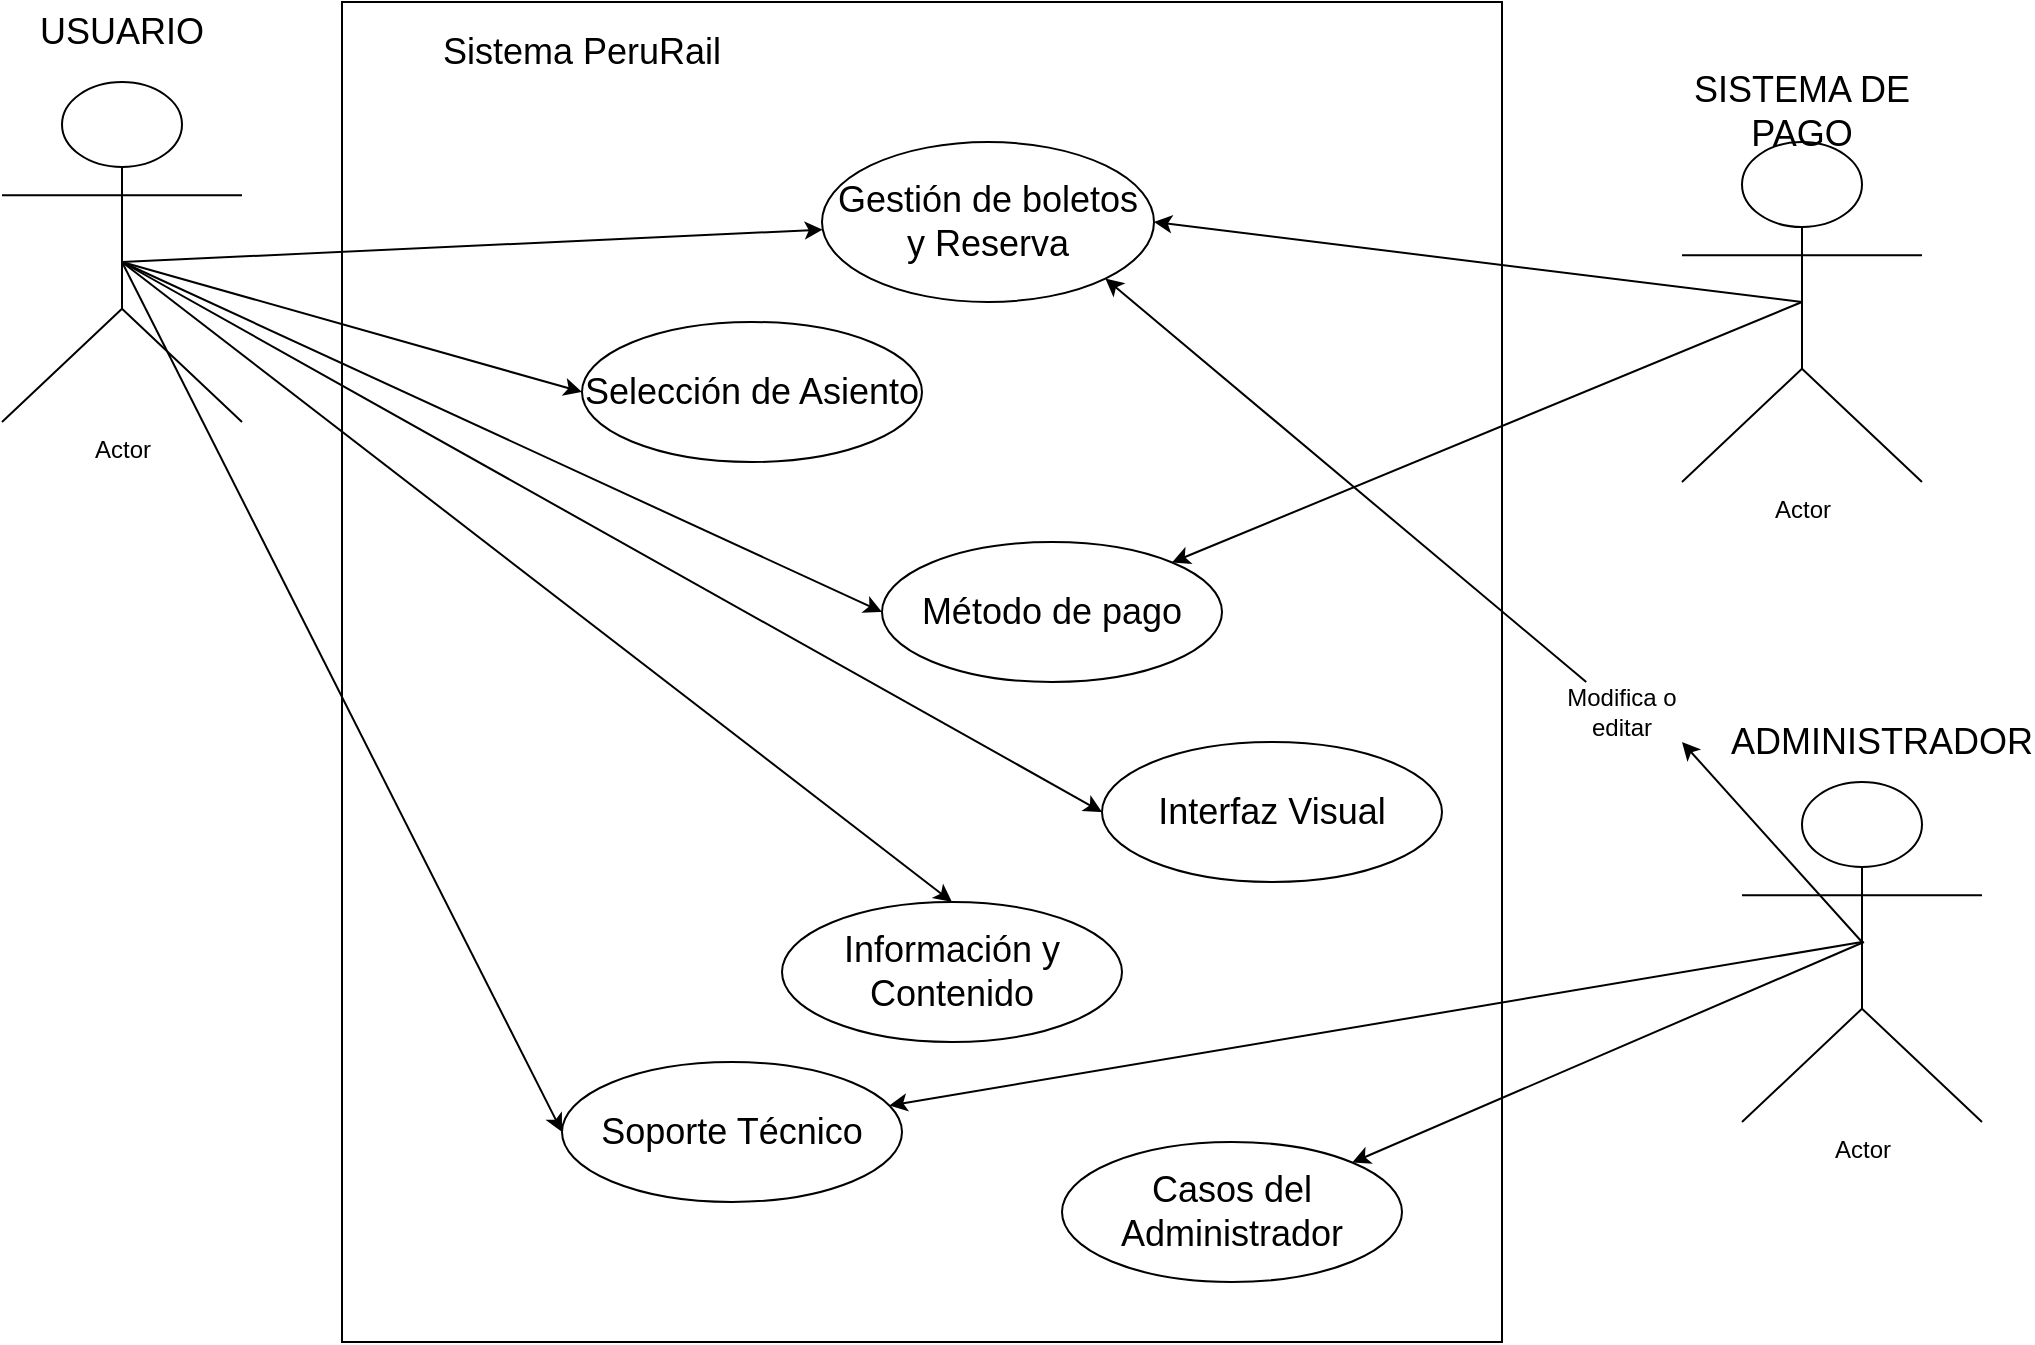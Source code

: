 <mxfile version="26.2.14">
  <diagram name="Página-1" id="PM6Nu7noYMHaJpYSSAjI">
    <mxGraphModel dx="1426" dy="777" grid="1" gridSize="10" guides="1" tooltips="1" connect="1" arrows="1" fold="1" page="1" pageScale="1" pageWidth="827" pageHeight="1169" math="0" shadow="0">
      <root>
        <object label="" id="0">
          <mxCell />
        </object>
        <mxCell id="1" parent="0" />
        <mxCell id="TC1D73VwZfqgDRdJC2S0-26" value="" style="rounded=0;whiteSpace=wrap;html=1;" parent="1" vertex="1">
          <mxGeometry x="240" y="70" width="580" height="670" as="geometry" />
        </mxCell>
        <mxCell id="TC1D73VwZfqgDRdJC2S0-27" value="&lt;font style=&quot;font-size: 18px;&quot;&gt;Gestión de boletos y Reserva&lt;/font&gt;" style="ellipse;whiteSpace=wrap;html=1;" parent="1" vertex="1">
          <mxGeometry x="480" y="140" width="166" height="80" as="geometry" />
        </mxCell>
        <mxCell id="TC1D73VwZfqgDRdJC2S0-28" value="&lt;font style=&quot;font-size: 18px;&quot;&gt;Método de pago&lt;/font&gt;" style="ellipse;whiteSpace=wrap;html=1;" parent="1" vertex="1">
          <mxGeometry x="510" y="340" width="170" height="70" as="geometry" />
        </mxCell>
        <mxCell id="TC1D73VwZfqgDRdJC2S0-29" value="&lt;font style=&quot;font-size: 18px;&quot;&gt;Selección de Asiento&lt;/font&gt;" style="ellipse;whiteSpace=wrap;html=1;" parent="1" vertex="1">
          <mxGeometry x="360" y="230" width="170" height="70" as="geometry" />
        </mxCell>
        <mxCell id="TC1D73VwZfqgDRdJC2S0-30" value="&lt;font style=&quot;font-size: 18px;&quot;&gt;Información y Contenido&lt;/font&gt;" style="ellipse;whiteSpace=wrap;html=1;" parent="1" vertex="1">
          <mxGeometry x="460" y="520" width="170" height="70" as="geometry" />
        </mxCell>
        <mxCell id="TC1D73VwZfqgDRdJC2S0-32" value="&lt;font style=&quot;font-size: 18px;&quot;&gt;Soporte Técnico&lt;/font&gt;" style="ellipse;whiteSpace=wrap;html=1;" parent="1" vertex="1">
          <mxGeometry x="350" y="600" width="170" height="70" as="geometry" />
        </mxCell>
        <mxCell id="TC1D73VwZfqgDRdJC2S0-33" value="&lt;font style=&quot;font-size: 18px;&quot;&gt;Interfaz Visual&lt;/font&gt;" style="ellipse;whiteSpace=wrap;html=1;" parent="1" vertex="1">
          <mxGeometry x="620" y="440" width="170" height="70" as="geometry" />
        </mxCell>
        <mxCell id="TC1D73VwZfqgDRdJC2S0-34" value="&lt;font style=&quot;font-size: 18px;&quot;&gt;Casos del Administrador&lt;/font&gt;" style="ellipse;whiteSpace=wrap;html=1;" parent="1" vertex="1">
          <mxGeometry x="600" y="640" width="170" height="70" as="geometry" />
        </mxCell>
        <mxCell id="TC1D73VwZfqgDRdJC2S0-35" value="Actor" style="shape=umlActor;verticalLabelPosition=bottom;verticalAlign=top;html=1;outlineConnect=0;" parent="1" vertex="1">
          <mxGeometry x="910" y="140" width="120" height="170" as="geometry" />
        </mxCell>
        <object label="Actor" id="TC1D73VwZfqgDRdJC2S0-36">
          <mxCell style="shape=umlActor;verticalLabelPosition=bottom;verticalAlign=top;html=1;outlineConnect=0;" parent="1" vertex="1">
            <mxGeometry x="70" y="110" width="120" height="170" as="geometry" />
          </mxCell>
        </object>
        <mxCell id="TC1D73VwZfqgDRdJC2S0-37" value="Actor" style="shape=umlActor;verticalLabelPosition=bottom;verticalAlign=top;html=1;outlineConnect=0;" parent="1" vertex="1">
          <mxGeometry x="940" y="460" width="120" height="170" as="geometry" />
        </mxCell>
        <mxCell id="TC1D73VwZfqgDRdJC2S0-41" value="&lt;font style=&quot;font-size: 18px;&quot;&gt;USUARIO&lt;/font&gt;" style="text;html=1;align=center;verticalAlign=middle;whiteSpace=wrap;rounded=0;" parent="1" vertex="1">
          <mxGeometry x="100" y="70" width="60" height="30" as="geometry" />
        </mxCell>
        <mxCell id="TC1D73VwZfqgDRdJC2S0-42" value="&lt;font style=&quot;font-size: 18px;&quot;&gt;ADMINISTRADOR&lt;/font&gt;" style="text;html=1;align=center;verticalAlign=middle;whiteSpace=wrap;rounded=0;" parent="1" vertex="1">
          <mxGeometry x="970" y="420" width="80" height="40" as="geometry" />
        </mxCell>
        <mxCell id="TC1D73VwZfqgDRdJC2S0-43" value="&lt;font style=&quot;font-size: 18px;&quot;&gt;SISTEMA DE PAGO&lt;/font&gt;" style="text;html=1;align=center;verticalAlign=middle;whiteSpace=wrap;rounded=0;" parent="1" vertex="1">
          <mxGeometry x="910" y="110" width="120" height="30" as="geometry" />
        </mxCell>
        <mxCell id="TC1D73VwZfqgDRdJC2S0-45" value="&lt;font style=&quot;font-size: 18px;&quot;&gt;Sistema PeruRail&lt;/font&gt;" style="text;html=1;align=center;verticalAlign=middle;whiteSpace=wrap;rounded=0;" parent="1" vertex="1">
          <mxGeometry x="260" y="80" width="200" height="30" as="geometry" />
        </mxCell>
        <mxCell id="TC1D73VwZfqgDRdJC2S0-48" value="" style="endArrow=classic;html=1;rounded=0;" parent="1" target="TC1D73VwZfqgDRdJC2S0-27" edge="1">
          <mxGeometry width="50" height="50" relative="1" as="geometry">
            <mxPoint x="130" y="200" as="sourcePoint" />
            <mxPoint x="180" y="150" as="targetPoint" />
            <Array as="points" />
          </mxGeometry>
        </mxCell>
        <mxCell id="TC1D73VwZfqgDRdJC2S0-49" value="" style="endArrow=classic;html=1;rounded=0;entryX=0;entryY=0.5;entryDx=0;entryDy=0;" parent="1" target="TC1D73VwZfqgDRdJC2S0-29" edge="1">
          <mxGeometry width="50" height="50" relative="1" as="geometry">
            <mxPoint x="130" y="200" as="sourcePoint" />
            <mxPoint x="502" y="170" as="targetPoint" />
            <Array as="points" />
          </mxGeometry>
        </mxCell>
        <mxCell id="TC1D73VwZfqgDRdJC2S0-50" value="" style="endArrow=classic;html=1;rounded=0;entryX=0;entryY=0.5;entryDx=0;entryDy=0;" parent="1" target="TC1D73VwZfqgDRdJC2S0-28" edge="1">
          <mxGeometry width="50" height="50" relative="1" as="geometry">
            <mxPoint x="130" y="200" as="sourcePoint" />
            <mxPoint x="370" y="275" as="targetPoint" />
            <Array as="points" />
          </mxGeometry>
        </mxCell>
        <mxCell id="TC1D73VwZfqgDRdJC2S0-52" value="" style="endArrow=classic;html=1;rounded=0;entryX=0;entryY=0.5;entryDx=0;entryDy=0;" parent="1" target="TC1D73VwZfqgDRdJC2S0-33" edge="1">
          <mxGeometry width="50" height="50" relative="1" as="geometry">
            <mxPoint x="130" y="200" as="sourcePoint" />
            <mxPoint x="520" y="385" as="targetPoint" />
            <Array as="points" />
          </mxGeometry>
        </mxCell>
        <mxCell id="TC1D73VwZfqgDRdJC2S0-53" value="" style="endArrow=classic;html=1;rounded=0;entryX=0.5;entryY=0;entryDx=0;entryDy=0;" parent="1" target="TC1D73VwZfqgDRdJC2S0-30" edge="1">
          <mxGeometry width="50" height="50" relative="1" as="geometry">
            <mxPoint x="130" y="200" as="sourcePoint" />
            <mxPoint x="630" y="485" as="targetPoint" />
            <Array as="points" />
          </mxGeometry>
        </mxCell>
        <mxCell id="TC1D73VwZfqgDRdJC2S0-54" value="" style="endArrow=classic;html=1;rounded=0;entryX=0;entryY=0.5;entryDx=0;entryDy=0;" parent="1" target="TC1D73VwZfqgDRdJC2S0-32" edge="1">
          <mxGeometry width="50" height="50" relative="1" as="geometry">
            <mxPoint x="130" y="200" as="sourcePoint" />
            <mxPoint x="335" y="460" as="targetPoint" />
            <Array as="points" />
          </mxGeometry>
        </mxCell>
        <mxCell id="TC1D73VwZfqgDRdJC2S0-55" value="" style="endArrow=classic;html=1;rounded=0;entryX=1;entryY=0;entryDx=0;entryDy=0;" parent="1" target="TC1D73VwZfqgDRdJC2S0-34" edge="1">
          <mxGeometry width="50" height="50" relative="1" as="geometry">
            <mxPoint x="1001" y="540" as="sourcePoint" />
            <mxPoint x="880" y="550" as="targetPoint" />
          </mxGeometry>
        </mxCell>
        <mxCell id="TC1D73VwZfqgDRdJC2S0-56" value="" style="endArrow=classic;html=1;rounded=0;entryX=1;entryY=0.5;entryDx=0;entryDy=0;" parent="1" target="TC1D73VwZfqgDRdJC2S0-27" edge="1">
          <mxGeometry width="50" height="50" relative="1" as="geometry">
            <mxPoint x="970" y="220" as="sourcePoint" />
            <mxPoint x="714" y="330" as="targetPoint" />
          </mxGeometry>
        </mxCell>
        <mxCell id="TC1D73VwZfqgDRdJC2S0-57" value="" style="endArrow=classic;html=1;rounded=0;" parent="1" target="TC1D73VwZfqgDRdJC2S0-28" edge="1">
          <mxGeometry width="50" height="50" relative="1" as="geometry">
            <mxPoint x="970" y="220" as="sourcePoint" />
            <mxPoint x="666" y="160" as="targetPoint" />
          </mxGeometry>
        </mxCell>
        <mxCell id="TC1D73VwZfqgDRdJC2S0-58" value="" style="endArrow=classic;html=1;rounded=0;entryX=1;entryY=1;entryDx=0;entryDy=0;" parent="1" source="TC1D73VwZfqgDRdJC2S0-59" target="TC1D73VwZfqgDRdJC2S0-27" edge="1">
          <mxGeometry width="50" height="50" relative="1" as="geometry">
            <mxPoint x="1000" y="540" as="sourcePoint" />
            <mxPoint x="756" y="661" as="targetPoint" />
          </mxGeometry>
        </mxCell>
        <mxCell id="TC1D73VwZfqgDRdJC2S0-61" value="" style="endArrow=classic;html=1;rounded=0;entryX=1;entryY=1;entryDx=0;entryDy=0;" parent="1" target="TC1D73VwZfqgDRdJC2S0-59" edge="1">
          <mxGeometry width="50" height="50" relative="1" as="geometry">
            <mxPoint x="1000" y="540" as="sourcePoint" />
            <mxPoint x="632" y="178" as="targetPoint" />
          </mxGeometry>
        </mxCell>
        <mxCell id="TC1D73VwZfqgDRdJC2S0-59" value="Modifica o editar" style="text;html=1;align=center;verticalAlign=middle;whiteSpace=wrap;rounded=0;" parent="1" vertex="1">
          <mxGeometry x="850" y="410" width="60" height="30" as="geometry" />
        </mxCell>
        <mxCell id="TC1D73VwZfqgDRdJC2S0-62" value="" style="endArrow=classic;html=1;rounded=0;" parent="1" target="TC1D73VwZfqgDRdJC2S0-32" edge="1">
          <mxGeometry width="50" height="50" relative="1" as="geometry">
            <mxPoint x="1000" y="540" as="sourcePoint" />
            <mxPoint x="755" y="660" as="targetPoint" />
          </mxGeometry>
        </mxCell>
      </root>
    </mxGraphModel>
  </diagram>
</mxfile>
